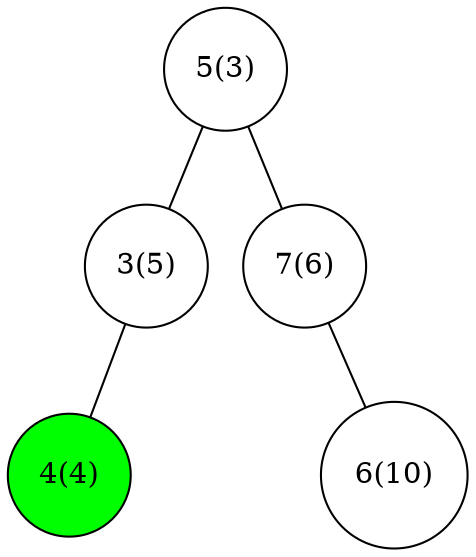 graph 0 {
    5 -- 3
        3 -- NIL[style=invis]
        3 -- 4
    5 -- 7
        7 -- 6
        7 -- NIL[style=invis]
    
    5[shape=circle, label="5(3)"]
    3[shape=circle, label="3(5)"]
    4[shape=circle, fillcolor="#00FF00", style=filled, label="4(4)"]
    7[shape=circle, label="7(6)"]
    6[shape=circle, label="6(10)"]
    NIL[style="invis"]
}